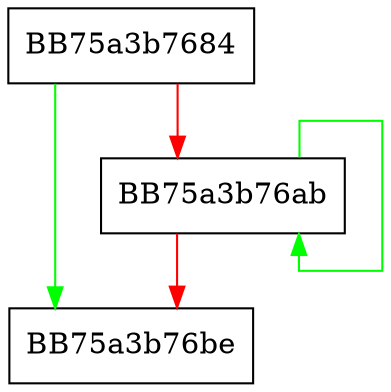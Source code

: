 digraph _Put {
  node [shape="box"];
  graph [splines=ortho];
  BB75a3b7684 -> BB75a3b76be [color="green"];
  BB75a3b7684 -> BB75a3b76ab [color="red"];
  BB75a3b76ab -> BB75a3b76ab [color="green"];
  BB75a3b76ab -> BB75a3b76be [color="red"];
}